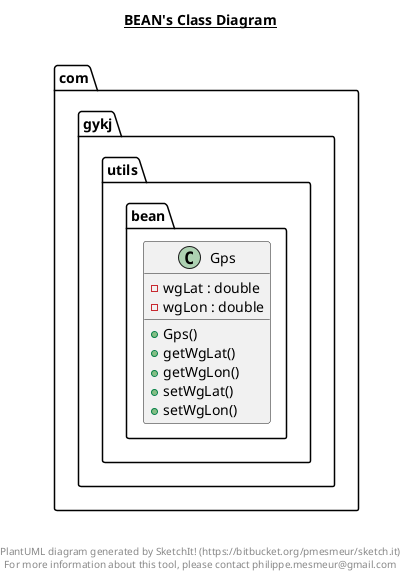 @startuml

title __BEAN's Class Diagram__\n

  namespace com.gykj.utils {
    namespace bean {
      class com.gykj.utils.bean.Gps {
          - wgLat : double
          - wgLon : double
          + Gps()
          + getWgLat()
          + getWgLon()
          + setWgLat()
          + setWgLon()
      }
    }
  }
  



right footer


PlantUML diagram generated by SketchIt! (https://bitbucket.org/pmesmeur/sketch.it)
For more information about this tool, please contact philippe.mesmeur@gmail.com
endfooter

@enduml
